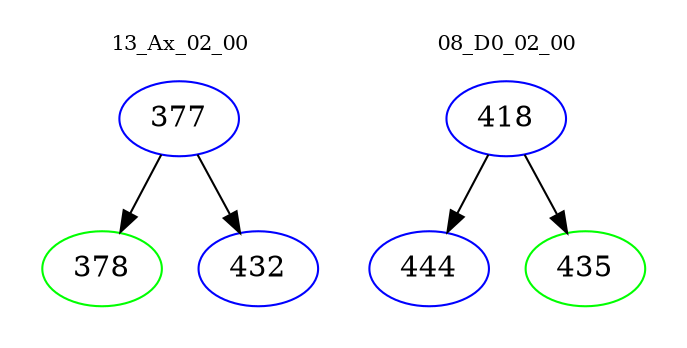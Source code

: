 digraph{
subgraph cluster_0 {
color = white
label = "13_Ax_02_00";
fontsize=10;
T0_377 [label="377", color="blue"]
T0_377 -> T0_378 [color="black"]
T0_378 [label="378", color="green"]
T0_377 -> T0_432 [color="black"]
T0_432 [label="432", color="blue"]
}
subgraph cluster_1 {
color = white
label = "08_D0_02_00";
fontsize=10;
T1_418 [label="418", color="blue"]
T1_418 -> T1_444 [color="black"]
T1_444 [label="444", color="blue"]
T1_418 -> T1_435 [color="black"]
T1_435 [label="435", color="green"]
}
}
